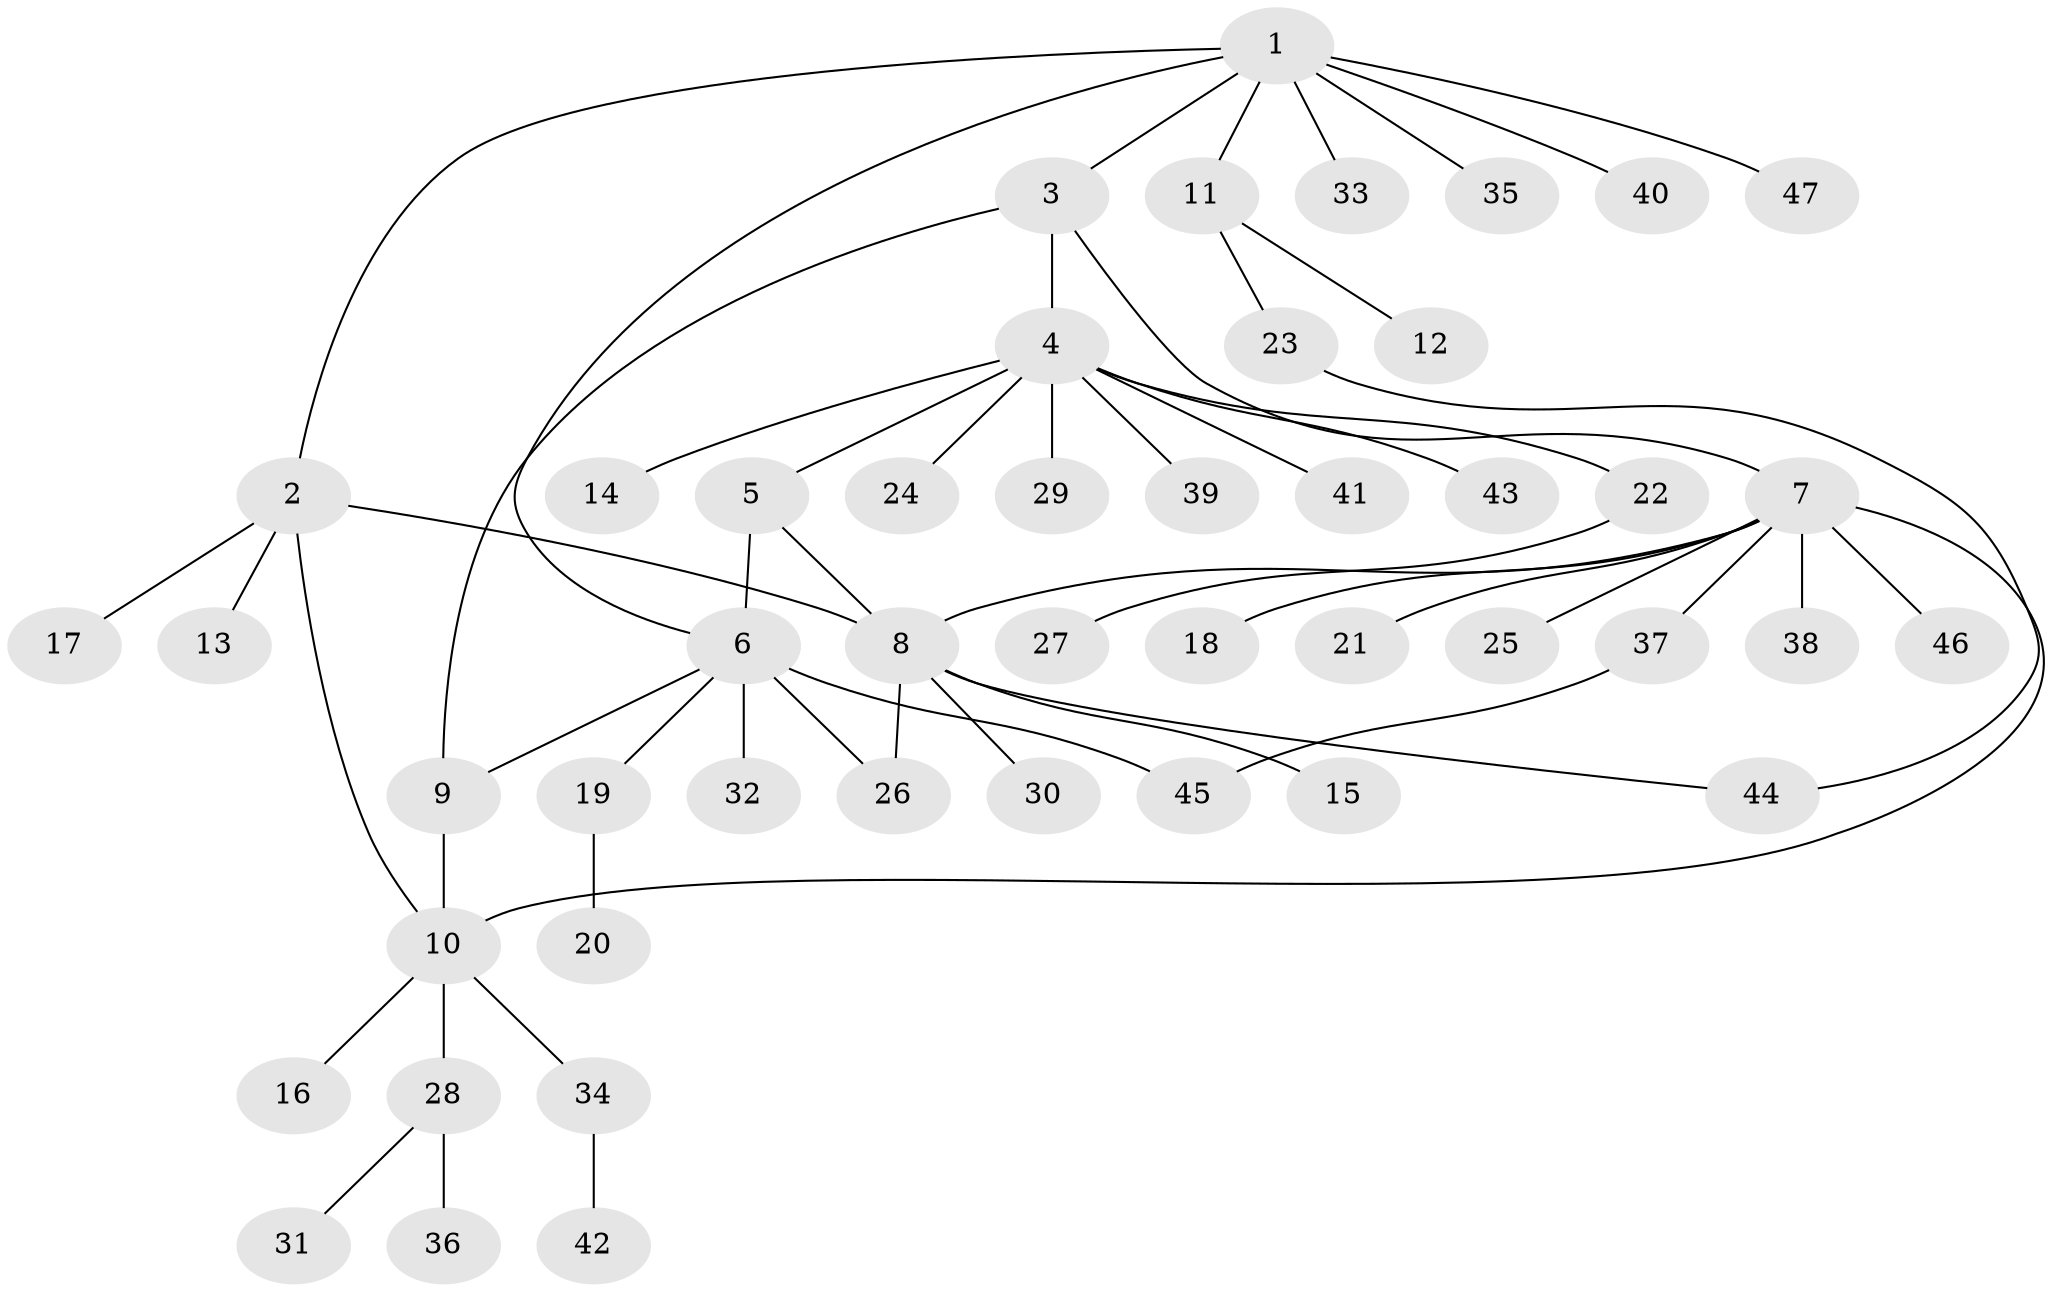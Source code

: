 // coarse degree distribution, {8: 0.043478260869565216, 10: 0.043478260869565216, 4: 0.043478260869565216, 7: 0.08695652173913043, 3: 0.08695652173913043, 1: 0.6086956521739131, 2: 0.08695652173913043}
// Generated by graph-tools (version 1.1) at 2025/19/03/04/25 18:19:32]
// undirected, 47 vertices, 55 edges
graph export_dot {
graph [start="1"]
  node [color=gray90,style=filled];
  1;
  2;
  3;
  4;
  5;
  6;
  7;
  8;
  9;
  10;
  11;
  12;
  13;
  14;
  15;
  16;
  17;
  18;
  19;
  20;
  21;
  22;
  23;
  24;
  25;
  26;
  27;
  28;
  29;
  30;
  31;
  32;
  33;
  34;
  35;
  36;
  37;
  38;
  39;
  40;
  41;
  42;
  43;
  44;
  45;
  46;
  47;
  1 -- 2;
  1 -- 3;
  1 -- 6;
  1 -- 11;
  1 -- 33;
  1 -- 35;
  1 -- 40;
  1 -- 47;
  2 -- 8;
  2 -- 10;
  2 -- 13;
  2 -- 17;
  3 -- 4;
  3 -- 7;
  3 -- 9;
  4 -- 5;
  4 -- 14;
  4 -- 22;
  4 -- 24;
  4 -- 29;
  4 -- 39;
  4 -- 41;
  4 -- 43;
  5 -- 6;
  5 -- 8;
  6 -- 9;
  6 -- 19;
  6 -- 26;
  6 -- 32;
  6 -- 45;
  7 -- 8;
  7 -- 10;
  7 -- 18;
  7 -- 21;
  7 -- 25;
  7 -- 37;
  7 -- 38;
  7 -- 46;
  8 -- 15;
  8 -- 26;
  8 -- 30;
  8 -- 44;
  9 -- 10;
  10 -- 16;
  10 -- 28;
  10 -- 34;
  11 -- 12;
  11 -- 23;
  19 -- 20;
  22 -- 27;
  23 -- 44;
  28 -- 31;
  28 -- 36;
  34 -- 42;
  37 -- 45;
}
